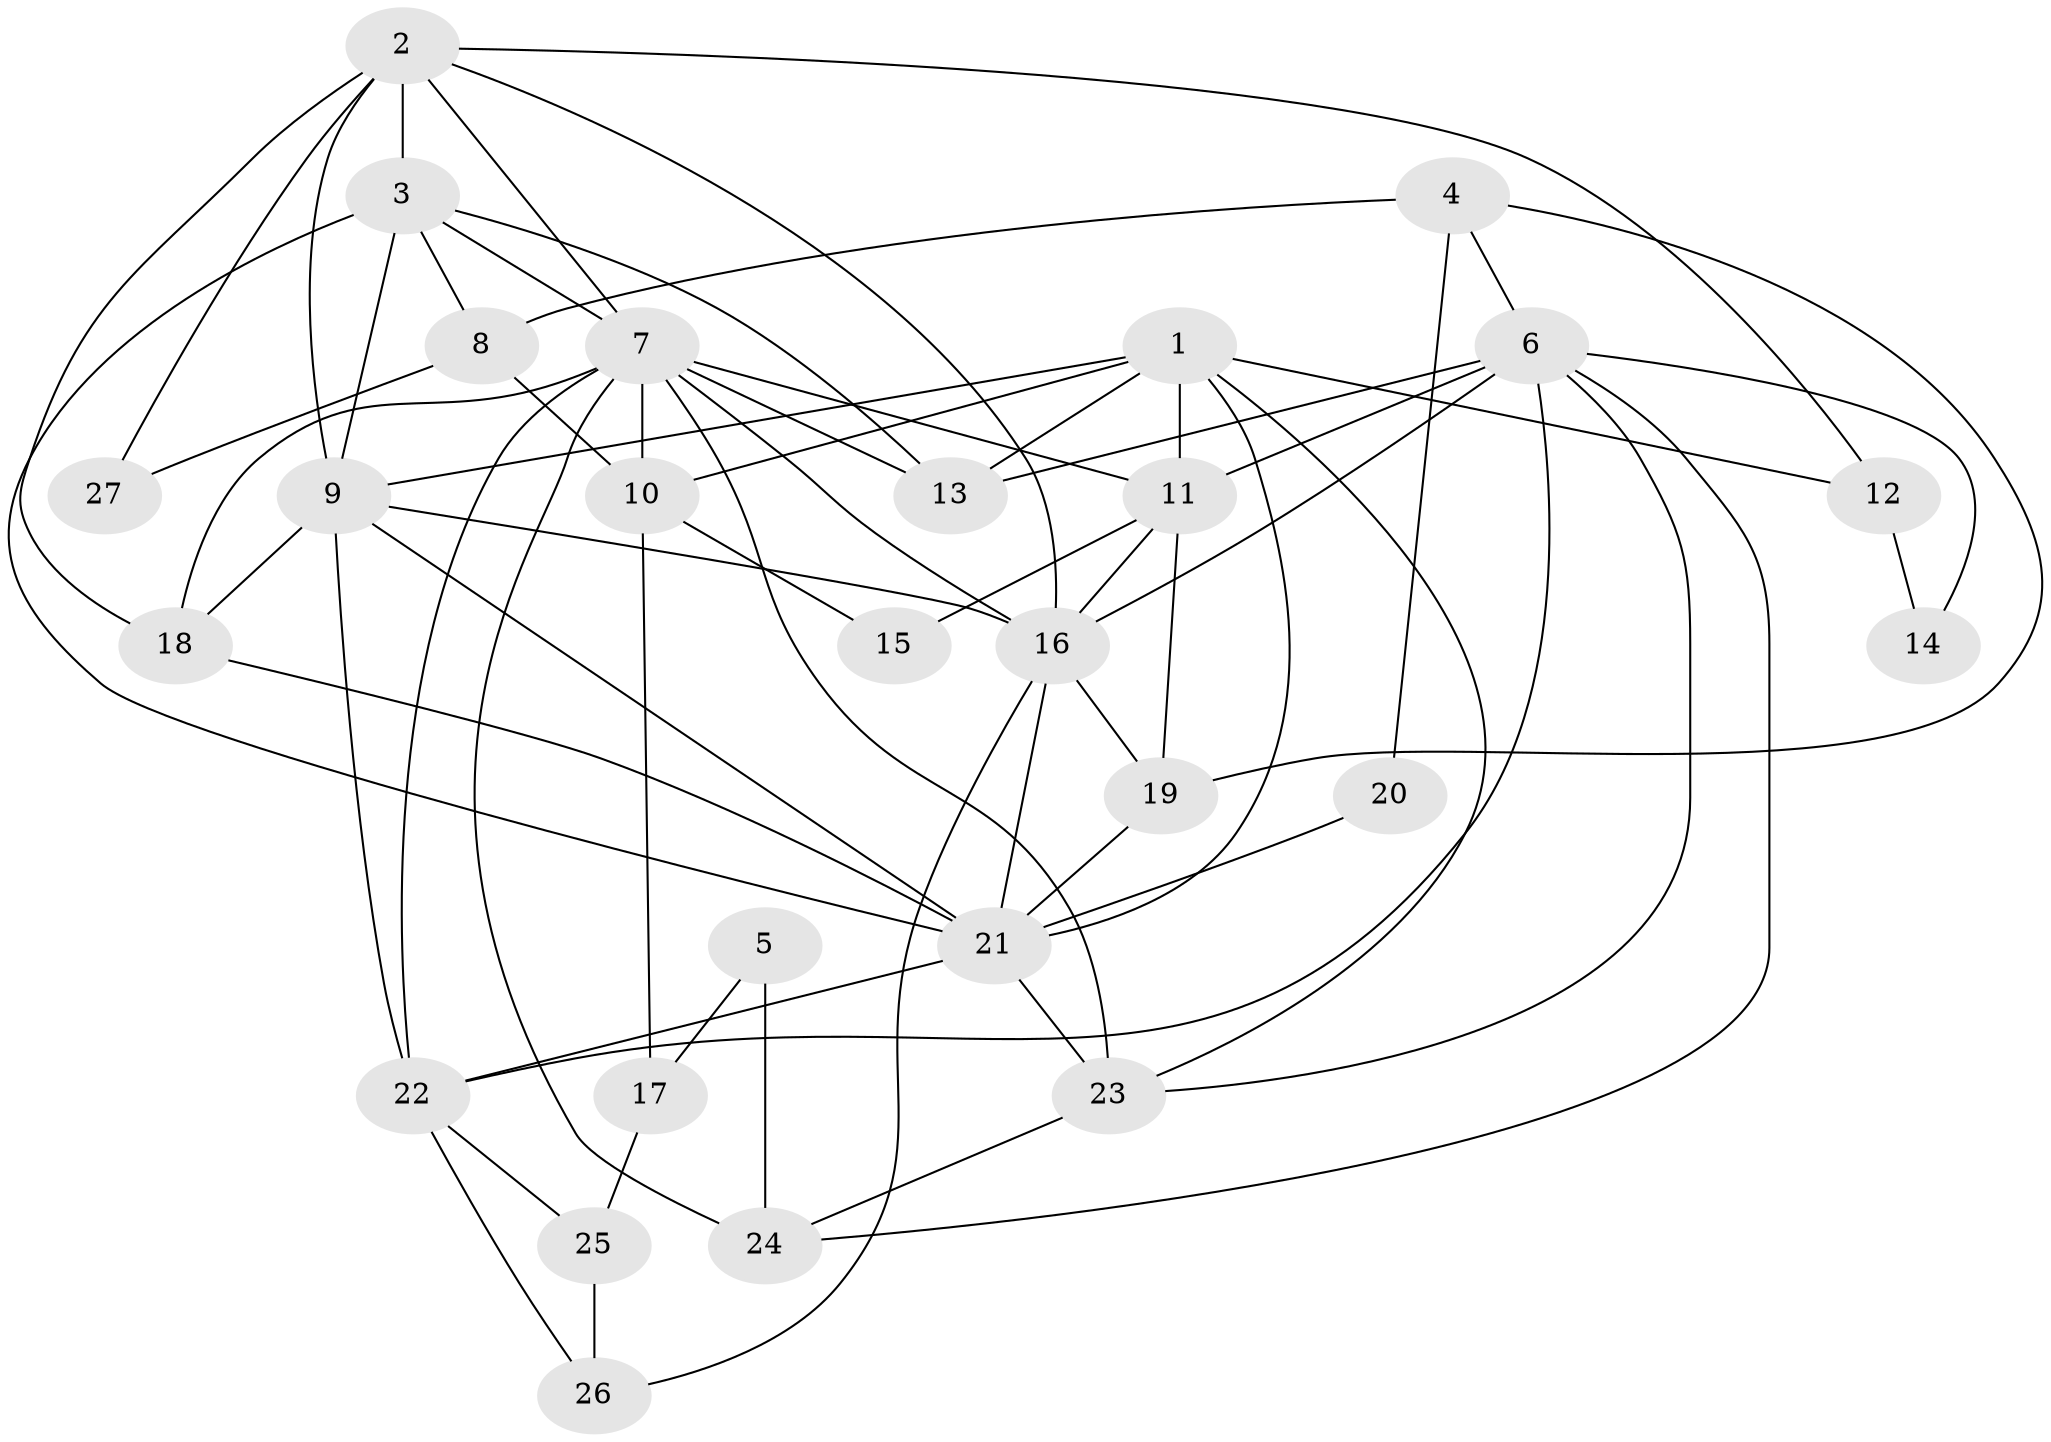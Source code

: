 // original degree distribution, {6: 0.1509433962264151, 3: 0.3584905660377358, 4: 0.16981132075471697, 5: 0.16981132075471697, 2: 0.11320754716981132, 7: 0.03773584905660377}
// Generated by graph-tools (version 1.1) at 2025/50/03/04/25 22:50:55]
// undirected, 27 vertices, 65 edges
graph export_dot {
  node [color=gray90,style=filled];
  1;
  2;
  3;
  4;
  5;
  6;
  7;
  8;
  9;
  10;
  11;
  12;
  13;
  14;
  15;
  16;
  17;
  18;
  19;
  20;
  21;
  22;
  23;
  24;
  25;
  26;
  27;
  1 -- 9 [weight=2.0];
  1 -- 10 [weight=1.0];
  1 -- 11 [weight=1.0];
  1 -- 12 [weight=1.0];
  1 -- 13 [weight=1.0];
  1 -- 21 [weight=1.0];
  1 -- 23 [weight=1.0];
  2 -- 3 [weight=1.0];
  2 -- 7 [weight=1.0];
  2 -- 9 [weight=1.0];
  2 -- 12 [weight=1.0];
  2 -- 16 [weight=1.0];
  2 -- 18 [weight=1.0];
  2 -- 27 [weight=1.0];
  3 -- 7 [weight=1.0];
  3 -- 8 [weight=1.0];
  3 -- 9 [weight=3.0];
  3 -- 13 [weight=3.0];
  3 -- 21 [weight=2.0];
  4 -- 6 [weight=1.0];
  4 -- 8 [weight=1.0];
  4 -- 19 [weight=1.0];
  4 -- 20 [weight=1.0];
  5 -- 17 [weight=1.0];
  5 -- 24 [weight=1.0];
  6 -- 11 [weight=2.0];
  6 -- 13 [weight=1.0];
  6 -- 14 [weight=1.0];
  6 -- 16 [weight=1.0];
  6 -- 22 [weight=1.0];
  6 -- 23 [weight=1.0];
  6 -- 24 [weight=1.0];
  7 -- 10 [weight=1.0];
  7 -- 11 [weight=2.0];
  7 -- 13 [weight=1.0];
  7 -- 16 [weight=2.0];
  7 -- 18 [weight=1.0];
  7 -- 22 [weight=2.0];
  7 -- 23 [weight=1.0];
  7 -- 24 [weight=1.0];
  8 -- 10 [weight=1.0];
  8 -- 27 [weight=1.0];
  9 -- 16 [weight=1.0];
  9 -- 18 [weight=1.0];
  9 -- 21 [weight=1.0];
  9 -- 22 [weight=2.0];
  10 -- 15 [weight=1.0];
  10 -- 17 [weight=1.0];
  11 -- 15 [weight=1.0];
  11 -- 16 [weight=2.0];
  11 -- 19 [weight=1.0];
  12 -- 14 [weight=1.0];
  16 -- 19 [weight=1.0];
  16 -- 21 [weight=1.0];
  16 -- 26 [weight=1.0];
  17 -- 25 [weight=1.0];
  18 -- 21 [weight=1.0];
  19 -- 21 [weight=1.0];
  20 -- 21 [weight=1.0];
  21 -- 22 [weight=1.0];
  21 -- 23 [weight=1.0];
  22 -- 25 [weight=1.0];
  22 -- 26 [weight=1.0];
  23 -- 24 [weight=1.0];
  25 -- 26 [weight=1.0];
}
